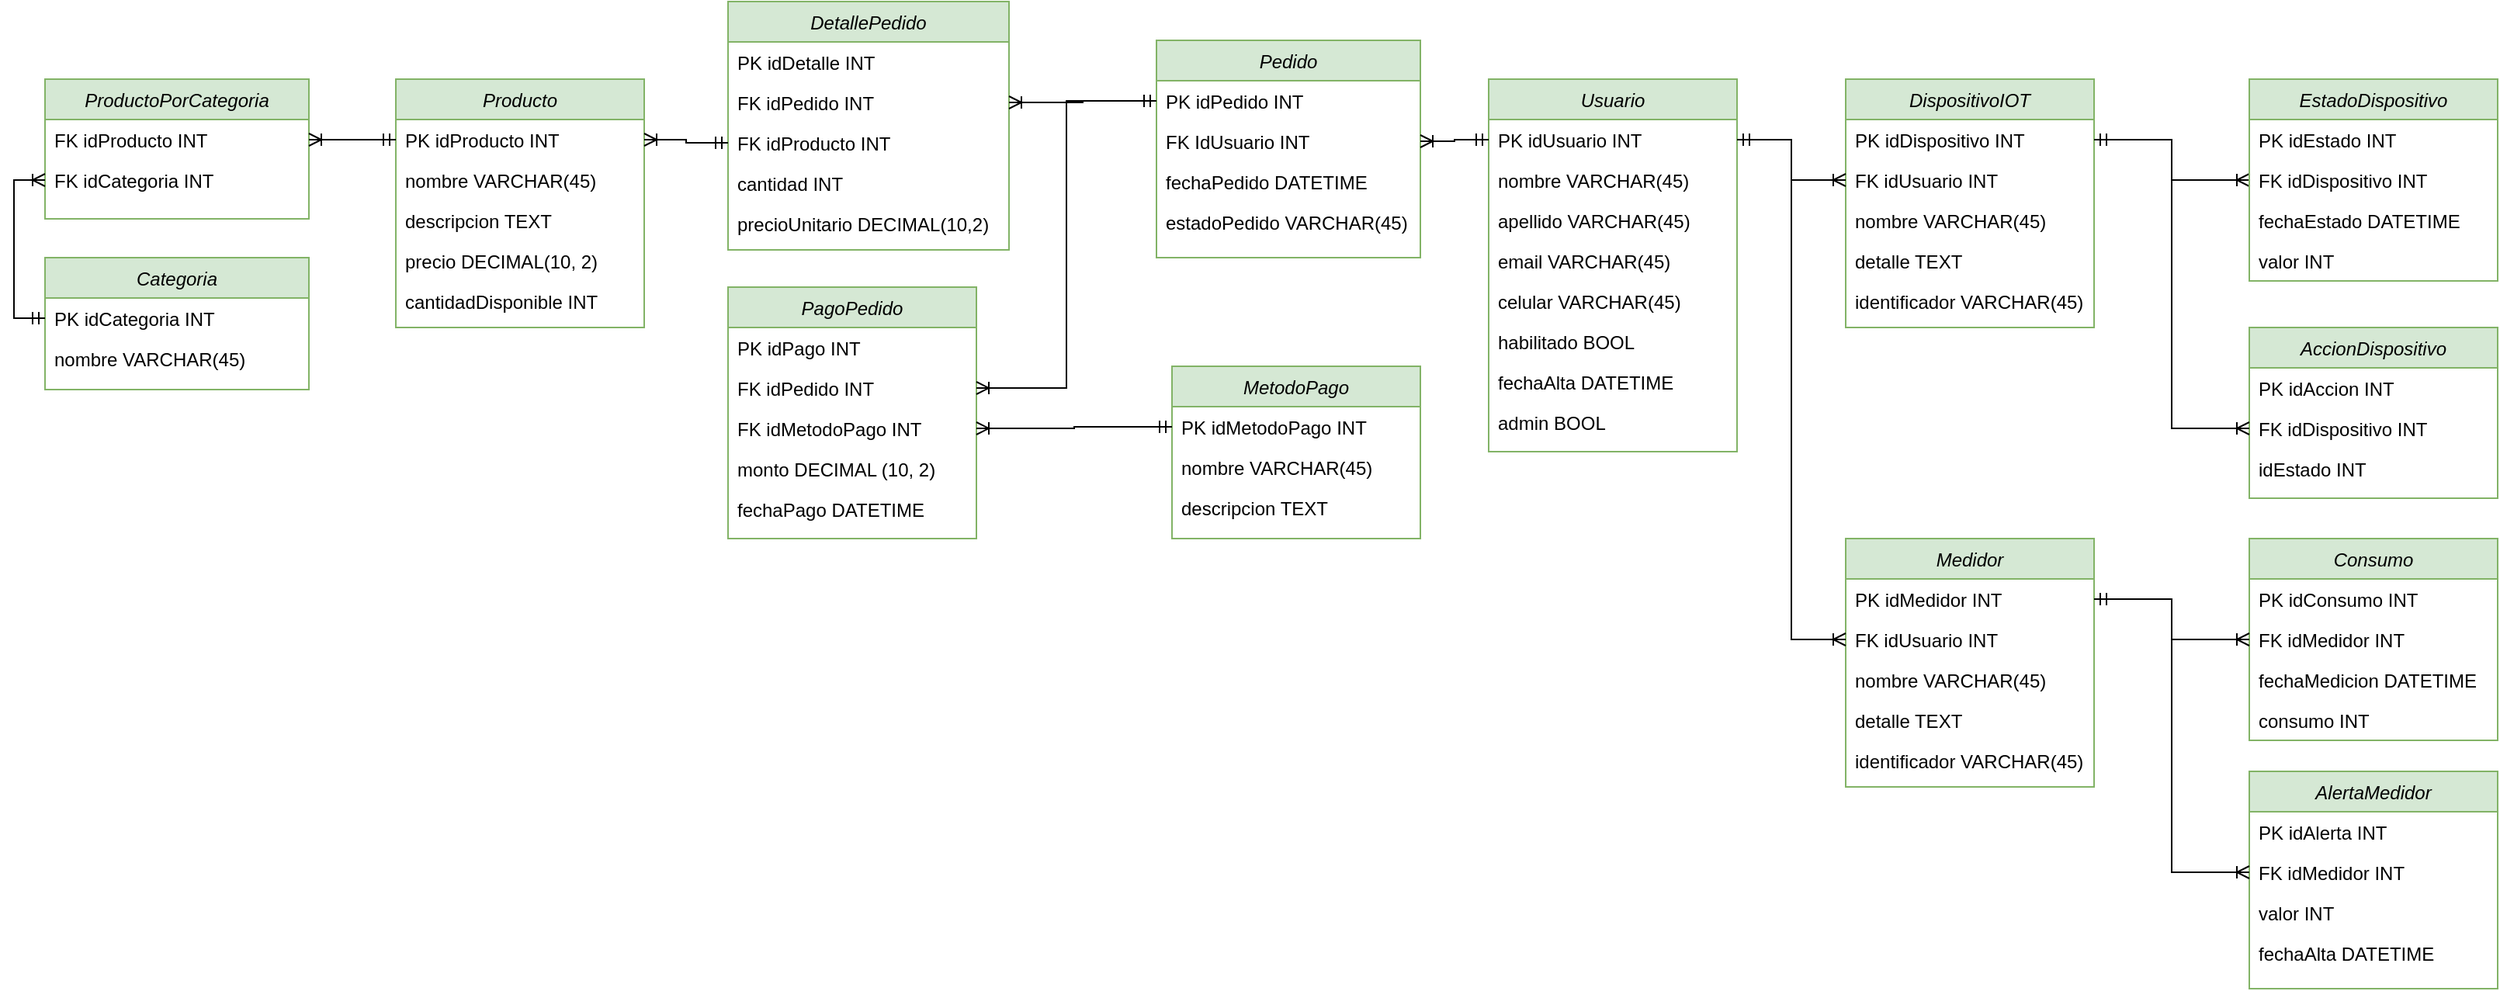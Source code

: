 <mxfile version="24.3.1" type="device">
  <diagram name="Página-1" id="Y2fhnKInKHY2g5C20b7p">
    <mxGraphModel dx="5751" dy="4567" grid="1" gridSize="10" guides="1" tooltips="1" connect="1" arrows="1" fold="1" page="1" pageScale="1" pageWidth="827" pageHeight="1169" math="0" shadow="0">
      <root>
        <mxCell id="0" />
        <mxCell id="1" parent="0" />
        <mxCell id="xrDgT1r4iZbULKUBg9Xj-1" value="Usuario" style="swimlane;fontStyle=2;align=center;verticalAlign=top;childLayout=stackLayout;horizontal=1;startSize=26;horizontalStack=0;resizeParent=1;resizeLast=0;collapsible=1;marginBottom=0;rounded=0;shadow=0;strokeWidth=1;fillColor=#d5e8d4;strokeColor=#82b366;" vertex="1" parent="1">
          <mxGeometry x="-340" y="-1130" width="160" height="240" as="geometry">
            <mxRectangle x="230" y="140" width="160" height="26" as="alternateBounds" />
          </mxGeometry>
        </mxCell>
        <mxCell id="xrDgT1r4iZbULKUBg9Xj-2" value="PK idUsuario INT" style="text;align=left;verticalAlign=top;spacingLeft=4;spacingRight=4;overflow=hidden;rotatable=0;points=[[0,0.5],[1,0.5]];portConstraint=eastwest;" vertex="1" parent="xrDgT1r4iZbULKUBg9Xj-1">
          <mxGeometry y="26" width="160" height="26" as="geometry" />
        </mxCell>
        <mxCell id="xrDgT1r4iZbULKUBg9Xj-3" value="nombre VARCHAR(45)" style="text;align=left;verticalAlign=top;spacingLeft=4;spacingRight=4;overflow=hidden;rotatable=0;points=[[0,0.5],[1,0.5]];portConstraint=eastwest;rounded=0;shadow=0;html=0;" vertex="1" parent="xrDgT1r4iZbULKUBg9Xj-1">
          <mxGeometry y="52" width="160" height="26" as="geometry" />
        </mxCell>
        <mxCell id="xrDgT1r4iZbULKUBg9Xj-4" value="apellido VARCHAR(45)" style="text;align=left;verticalAlign=top;spacingLeft=4;spacingRight=4;overflow=hidden;rotatable=0;points=[[0,0.5],[1,0.5]];portConstraint=eastwest;rounded=0;shadow=0;html=0;" vertex="1" parent="xrDgT1r4iZbULKUBg9Xj-1">
          <mxGeometry y="78" width="160" height="26" as="geometry" />
        </mxCell>
        <mxCell id="xrDgT1r4iZbULKUBg9Xj-5" value="email VARCHAR(45)" style="text;align=left;verticalAlign=top;spacingLeft=4;spacingRight=4;overflow=hidden;rotatable=0;points=[[0,0.5],[1,0.5]];portConstraint=eastwest;rounded=0;shadow=0;html=0;" vertex="1" parent="xrDgT1r4iZbULKUBg9Xj-1">
          <mxGeometry y="104" width="160" height="26" as="geometry" />
        </mxCell>
        <mxCell id="xrDgT1r4iZbULKUBg9Xj-6" value="celular VARCHAR(45)" style="text;align=left;verticalAlign=top;spacingLeft=4;spacingRight=4;overflow=hidden;rotatable=0;points=[[0,0.5],[1,0.5]];portConstraint=eastwest;rounded=0;shadow=0;html=0;" vertex="1" parent="xrDgT1r4iZbULKUBg9Xj-1">
          <mxGeometry y="130" width="160" height="26" as="geometry" />
        </mxCell>
        <mxCell id="xrDgT1r4iZbULKUBg9Xj-7" value="habilitado BOOL" style="text;align=left;verticalAlign=top;spacingLeft=4;spacingRight=4;overflow=hidden;rotatable=0;points=[[0,0.5],[1,0.5]];portConstraint=eastwest;rounded=0;shadow=0;html=0;" vertex="1" parent="xrDgT1r4iZbULKUBg9Xj-1">
          <mxGeometry y="156" width="160" height="26" as="geometry" />
        </mxCell>
        <mxCell id="xrDgT1r4iZbULKUBg9Xj-8" value="fechaAlta DATETIME" style="text;align=left;verticalAlign=top;spacingLeft=4;spacingRight=4;overflow=hidden;rotatable=0;points=[[0,0.5],[1,0.5]];portConstraint=eastwest;rounded=0;shadow=0;html=0;" vertex="1" parent="xrDgT1r4iZbULKUBg9Xj-1">
          <mxGeometry y="182" width="160" height="26" as="geometry" />
        </mxCell>
        <mxCell id="xrDgT1r4iZbULKUBg9Xj-10" value="admin BOOL" style="text;align=left;verticalAlign=top;spacingLeft=4;spacingRight=4;overflow=hidden;rotatable=0;points=[[0,0.5],[1,0.5]];portConstraint=eastwest;rounded=0;shadow=0;html=0;" vertex="1" parent="xrDgT1r4iZbULKUBg9Xj-1">
          <mxGeometry y="208" width="160" height="26" as="geometry" />
        </mxCell>
        <mxCell id="xrDgT1r4iZbULKUBg9Xj-18" value="Medidor" style="swimlane;fontStyle=2;align=center;verticalAlign=top;childLayout=stackLayout;horizontal=1;startSize=26;horizontalStack=0;resizeParent=1;resizeLast=0;collapsible=1;marginBottom=0;rounded=0;shadow=0;strokeWidth=1;fillColor=#d5e8d4;strokeColor=#82b366;" vertex="1" parent="1">
          <mxGeometry x="-110" y="-834" width="160" height="160" as="geometry">
            <mxRectangle x="550" y="140" width="160" height="26" as="alternateBounds" />
          </mxGeometry>
        </mxCell>
        <mxCell id="xrDgT1r4iZbULKUBg9Xj-19" value="PK idMedidor INT" style="text;align=left;verticalAlign=top;spacingLeft=4;spacingRight=4;overflow=hidden;rotatable=0;points=[[0,0.5],[1,0.5]];portConstraint=eastwest;" vertex="1" parent="xrDgT1r4iZbULKUBg9Xj-18">
          <mxGeometry y="26" width="160" height="26" as="geometry" />
        </mxCell>
        <mxCell id="xrDgT1r4iZbULKUBg9Xj-20" value="FK idUsuario INT" style="text;align=left;verticalAlign=top;spacingLeft=4;spacingRight=4;overflow=hidden;rotatable=0;points=[[0,0.5],[1,0.5]];portConstraint=eastwest;rounded=0;shadow=0;html=0;" vertex="1" parent="xrDgT1r4iZbULKUBg9Xj-18">
          <mxGeometry y="52" width="160" height="26" as="geometry" />
        </mxCell>
        <mxCell id="xrDgT1r4iZbULKUBg9Xj-21" value="nombre VARCHAR(45)" style="text;align=left;verticalAlign=top;spacingLeft=4;spacingRight=4;overflow=hidden;rotatable=0;points=[[0,0.5],[1,0.5]];portConstraint=eastwest;rounded=0;shadow=0;html=0;" vertex="1" parent="xrDgT1r4iZbULKUBg9Xj-18">
          <mxGeometry y="78" width="160" height="26" as="geometry" />
        </mxCell>
        <mxCell id="xrDgT1r4iZbULKUBg9Xj-22" value="detalle TEXT" style="text;align=left;verticalAlign=top;spacingLeft=4;spacingRight=4;overflow=hidden;rotatable=0;points=[[0,0.5],[1,0.5]];portConstraint=eastwest;rounded=0;shadow=0;html=0;" vertex="1" parent="xrDgT1r4iZbULKUBg9Xj-18">
          <mxGeometry y="104" width="160" height="26" as="geometry" />
        </mxCell>
        <mxCell id="xrDgT1r4iZbULKUBg9Xj-23" value="identificador VARCHAR(45)" style="text;align=left;verticalAlign=top;spacingLeft=4;spacingRight=4;overflow=hidden;rotatable=0;points=[[0,0.5],[1,0.5]];portConstraint=eastwest;rounded=0;shadow=0;html=0;" vertex="1" parent="xrDgT1r4iZbULKUBg9Xj-18">
          <mxGeometry y="130" width="160" height="26" as="geometry" />
        </mxCell>
        <mxCell id="xrDgT1r4iZbULKUBg9Xj-28" value="Consumo" style="swimlane;fontStyle=2;align=center;verticalAlign=top;childLayout=stackLayout;horizontal=1;startSize=26;horizontalStack=0;resizeParent=1;resizeLast=0;collapsible=1;marginBottom=0;rounded=0;shadow=0;strokeWidth=1;fillColor=#d5e8d4;strokeColor=#82b366;" vertex="1" parent="1">
          <mxGeometry x="150" y="-834" width="160" height="130" as="geometry">
            <mxRectangle x="550" y="140" width="160" height="26" as="alternateBounds" />
          </mxGeometry>
        </mxCell>
        <mxCell id="xrDgT1r4iZbULKUBg9Xj-29" value="PK idConsumo INT" style="text;align=left;verticalAlign=top;spacingLeft=4;spacingRight=4;overflow=hidden;rotatable=0;points=[[0,0.5],[1,0.5]];portConstraint=eastwest;" vertex="1" parent="xrDgT1r4iZbULKUBg9Xj-28">
          <mxGeometry y="26" width="160" height="26" as="geometry" />
        </mxCell>
        <mxCell id="xrDgT1r4iZbULKUBg9Xj-30" value="FK idMedidor INT" style="text;align=left;verticalAlign=top;spacingLeft=4;spacingRight=4;overflow=hidden;rotatable=0;points=[[0,0.5],[1,0.5]];portConstraint=eastwest;rounded=0;shadow=0;html=0;" vertex="1" parent="xrDgT1r4iZbULKUBg9Xj-28">
          <mxGeometry y="52" width="160" height="26" as="geometry" />
        </mxCell>
        <mxCell id="xrDgT1r4iZbULKUBg9Xj-31" value="fechaMedicion DATETIME" style="text;align=left;verticalAlign=top;spacingLeft=4;spacingRight=4;overflow=hidden;rotatable=0;points=[[0,0.5],[1,0.5]];portConstraint=eastwest;rounded=0;shadow=0;html=0;" vertex="1" parent="xrDgT1r4iZbULKUBg9Xj-28">
          <mxGeometry y="78" width="160" height="26" as="geometry" />
        </mxCell>
        <mxCell id="xrDgT1r4iZbULKUBg9Xj-32" value="consumo INT" style="text;align=left;verticalAlign=top;spacingLeft=4;spacingRight=4;overflow=hidden;rotatable=0;points=[[0,0.5],[1,0.5]];portConstraint=eastwest;rounded=0;shadow=0;html=0;" vertex="1" parent="xrDgT1r4iZbULKUBg9Xj-28">
          <mxGeometry y="104" width="160" height="26" as="geometry" />
        </mxCell>
        <mxCell id="xrDgT1r4iZbULKUBg9Xj-33" value="AlertaMedidor" style="swimlane;fontStyle=2;align=center;verticalAlign=top;childLayout=stackLayout;horizontal=1;startSize=26;horizontalStack=0;resizeParent=1;resizeLast=0;collapsible=1;marginBottom=0;rounded=0;shadow=0;strokeWidth=1;fillColor=#d5e8d4;strokeColor=#82b366;" vertex="1" parent="1">
          <mxGeometry x="150" y="-684" width="160" height="140" as="geometry">
            <mxRectangle x="230" y="140" width="160" height="26" as="alternateBounds" />
          </mxGeometry>
        </mxCell>
        <mxCell id="xrDgT1r4iZbULKUBg9Xj-34" value="PK idAlerta INT" style="text;align=left;verticalAlign=top;spacingLeft=4;spacingRight=4;overflow=hidden;rotatable=0;points=[[0,0.5],[1,0.5]];portConstraint=eastwest;" vertex="1" parent="xrDgT1r4iZbULKUBg9Xj-33">
          <mxGeometry y="26" width="160" height="26" as="geometry" />
        </mxCell>
        <mxCell id="xrDgT1r4iZbULKUBg9Xj-35" value="FK idMedidor INT" style="text;align=left;verticalAlign=top;spacingLeft=4;spacingRight=4;overflow=hidden;rotatable=0;points=[[0,0.5],[1,0.5]];portConstraint=eastwest;rounded=0;shadow=0;html=0;" vertex="1" parent="xrDgT1r4iZbULKUBg9Xj-33">
          <mxGeometry y="52" width="160" height="26" as="geometry" />
        </mxCell>
        <mxCell id="xrDgT1r4iZbULKUBg9Xj-36" value="valor INT" style="text;align=left;verticalAlign=top;spacingLeft=4;spacingRight=4;overflow=hidden;rotatable=0;points=[[0,0.5],[1,0.5]];portConstraint=eastwest;rounded=0;shadow=0;html=0;" vertex="1" parent="xrDgT1r4iZbULKUBg9Xj-33">
          <mxGeometry y="78" width="160" height="26" as="geometry" />
        </mxCell>
        <mxCell id="xrDgT1r4iZbULKUBg9Xj-37" value="fechaAlta DATETIME" style="text;align=left;verticalAlign=top;spacingLeft=4;spacingRight=4;overflow=hidden;rotatable=0;points=[[0,0.5],[1,0.5]];portConstraint=eastwest;rounded=0;shadow=0;html=0;" vertex="1" parent="xrDgT1r4iZbULKUBg9Xj-33">
          <mxGeometry y="104" width="160" height="26" as="geometry" />
        </mxCell>
        <mxCell id="xrDgT1r4iZbULKUBg9Xj-43" value="Pedido" style="swimlane;fontStyle=2;align=center;verticalAlign=top;childLayout=stackLayout;horizontal=1;startSize=26;horizontalStack=0;resizeParent=1;resizeLast=0;collapsible=1;marginBottom=0;rounded=0;shadow=0;strokeWidth=1;fillColor=#d5e8d4;strokeColor=#82b366;" vertex="1" parent="1">
          <mxGeometry x="-554" y="-1155" width="170" height="140" as="geometry">
            <mxRectangle x="230" y="140" width="160" height="26" as="alternateBounds" />
          </mxGeometry>
        </mxCell>
        <mxCell id="xrDgT1r4iZbULKUBg9Xj-44" value="PK idPedido INT" style="text;align=left;verticalAlign=top;spacingLeft=4;spacingRight=4;overflow=hidden;rotatable=0;points=[[0,0.5],[1,0.5]];portConstraint=eastwest;" vertex="1" parent="xrDgT1r4iZbULKUBg9Xj-43">
          <mxGeometry y="26" width="170" height="26" as="geometry" />
        </mxCell>
        <mxCell id="xrDgT1r4iZbULKUBg9Xj-45" value="FK IdUsuario INT" style="text;align=left;verticalAlign=top;spacingLeft=4;spacingRight=4;overflow=hidden;rotatable=0;points=[[0,0.5],[1,0.5]];portConstraint=eastwest;rounded=0;shadow=0;html=0;" vertex="1" parent="xrDgT1r4iZbULKUBg9Xj-43">
          <mxGeometry y="52" width="170" height="26" as="geometry" />
        </mxCell>
        <mxCell id="xrDgT1r4iZbULKUBg9Xj-46" value="fechaPedido DATETIME" style="text;align=left;verticalAlign=top;spacingLeft=4;spacingRight=4;overflow=hidden;rotatable=0;points=[[0,0.5],[1,0.5]];portConstraint=eastwest;rounded=0;shadow=0;html=0;" vertex="1" parent="xrDgT1r4iZbULKUBg9Xj-43">
          <mxGeometry y="78" width="170" height="26" as="geometry" />
        </mxCell>
        <mxCell id="xrDgT1r4iZbULKUBg9Xj-47" value="estadoPedido VARCHAR(45)" style="text;align=left;verticalAlign=top;spacingLeft=4;spacingRight=4;overflow=hidden;rotatable=0;points=[[0,0.5],[1,0.5]];portConstraint=eastwest;rounded=0;shadow=0;html=0;" vertex="1" parent="xrDgT1r4iZbULKUBg9Xj-43">
          <mxGeometry y="104" width="170" height="26" as="geometry" />
        </mxCell>
        <mxCell id="xrDgT1r4iZbULKUBg9Xj-53" value="PagoPedido" style="swimlane;fontStyle=2;align=center;verticalAlign=top;childLayout=stackLayout;horizontal=1;startSize=26;horizontalStack=0;resizeParent=1;resizeLast=0;collapsible=1;marginBottom=0;rounded=0;shadow=0;strokeWidth=1;fillColor=#d5e8d4;strokeColor=#82b366;" vertex="1" parent="1">
          <mxGeometry x="-830" y="-996" width="160" height="162" as="geometry">
            <mxRectangle x="230" y="140" width="160" height="26" as="alternateBounds" />
          </mxGeometry>
        </mxCell>
        <mxCell id="xrDgT1r4iZbULKUBg9Xj-54" value="PK idPago INT" style="text;align=left;verticalAlign=top;spacingLeft=4;spacingRight=4;overflow=hidden;rotatable=0;points=[[0,0.5],[1,0.5]];portConstraint=eastwest;rounded=0;shadow=0;html=0;" vertex="1" parent="xrDgT1r4iZbULKUBg9Xj-53">
          <mxGeometry y="26" width="160" height="26" as="geometry" />
        </mxCell>
        <mxCell id="xrDgT1r4iZbULKUBg9Xj-55" value="FK idPedido INT" style="text;align=left;verticalAlign=top;spacingLeft=4;spacingRight=4;overflow=hidden;rotatable=0;points=[[0,0.5],[1,0.5]];portConstraint=eastwest;" vertex="1" parent="xrDgT1r4iZbULKUBg9Xj-53">
          <mxGeometry y="52" width="160" height="26" as="geometry" />
        </mxCell>
        <mxCell id="xrDgT1r4iZbULKUBg9Xj-56" value="FK idMetodoPago INT" style="text;align=left;verticalAlign=top;spacingLeft=4;spacingRight=4;overflow=hidden;rotatable=0;points=[[0,0.5],[1,0.5]];portConstraint=eastwest;rounded=0;shadow=0;html=0;" vertex="1" parent="xrDgT1r4iZbULKUBg9Xj-53">
          <mxGeometry y="78" width="160" height="26" as="geometry" />
        </mxCell>
        <mxCell id="xrDgT1r4iZbULKUBg9Xj-57" value="monto DECIMAL (10, 2)" style="text;align=left;verticalAlign=top;spacingLeft=4;spacingRight=4;overflow=hidden;rotatable=0;points=[[0,0.5],[1,0.5]];portConstraint=eastwest;rounded=0;shadow=0;html=0;" vertex="1" parent="xrDgT1r4iZbULKUBg9Xj-53">
          <mxGeometry y="104" width="160" height="26" as="geometry" />
        </mxCell>
        <mxCell id="xrDgT1r4iZbULKUBg9Xj-58" value="fechaPago DATETIME" style="text;align=left;verticalAlign=top;spacingLeft=4;spacingRight=4;overflow=hidden;rotatable=0;points=[[0,0.5],[1,0.5]];portConstraint=eastwest;rounded=0;shadow=0;html=0;" vertex="1" parent="xrDgT1r4iZbULKUBg9Xj-53">
          <mxGeometry y="130" width="160" height="26" as="geometry" />
        </mxCell>
        <mxCell id="xrDgT1r4iZbULKUBg9Xj-63" value="MetodoPago" style="swimlane;fontStyle=2;align=center;verticalAlign=top;childLayout=stackLayout;horizontal=1;startSize=26;horizontalStack=0;resizeParent=1;resizeLast=0;collapsible=1;marginBottom=0;rounded=0;shadow=0;strokeWidth=1;fillColor=#d5e8d4;strokeColor=#82b366;" vertex="1" parent="1">
          <mxGeometry x="-544" y="-945" width="160" height="111" as="geometry">
            <mxRectangle x="230" y="140" width="160" height="26" as="alternateBounds" />
          </mxGeometry>
        </mxCell>
        <mxCell id="xrDgT1r4iZbULKUBg9Xj-64" value="PK idMetodoPago INT" style="text;align=left;verticalAlign=top;spacingLeft=4;spacingRight=4;overflow=hidden;rotatable=0;points=[[0,0.5],[1,0.5]];portConstraint=eastwest;" vertex="1" parent="xrDgT1r4iZbULKUBg9Xj-63">
          <mxGeometry y="26" width="160" height="26" as="geometry" />
        </mxCell>
        <mxCell id="xrDgT1r4iZbULKUBg9Xj-65" value="nombre VARCHAR(45)" style="text;align=left;verticalAlign=top;spacingLeft=4;spacingRight=4;overflow=hidden;rotatable=0;points=[[0,0.5],[1,0.5]];portConstraint=eastwest;rounded=0;shadow=0;html=0;" vertex="1" parent="xrDgT1r4iZbULKUBg9Xj-63">
          <mxGeometry y="52" width="160" height="26" as="geometry" />
        </mxCell>
        <mxCell id="xrDgT1r4iZbULKUBg9Xj-66" value="descripcion TEXT" style="text;align=left;verticalAlign=top;spacingLeft=4;spacingRight=4;overflow=hidden;rotatable=0;points=[[0,0.5],[1,0.5]];portConstraint=eastwest;rounded=0;shadow=0;html=0;" vertex="1" parent="xrDgT1r4iZbULKUBg9Xj-63">
          <mxGeometry y="78" width="160" height="26" as="geometry" />
        </mxCell>
        <mxCell id="xrDgT1r4iZbULKUBg9Xj-71" value="DetallePedido" style="swimlane;fontStyle=2;align=center;verticalAlign=top;childLayout=stackLayout;horizontal=1;startSize=26;horizontalStack=0;resizeParent=1;resizeLast=0;collapsible=1;marginBottom=0;rounded=0;shadow=0;strokeWidth=1;fillColor=#d5e8d4;strokeColor=#82b366;" vertex="1" parent="1">
          <mxGeometry x="-830" y="-1180" width="181" height="160" as="geometry">
            <mxRectangle x="230" y="140" width="160" height="26" as="alternateBounds" />
          </mxGeometry>
        </mxCell>
        <mxCell id="xrDgT1r4iZbULKUBg9Xj-72" value="PK idDetalle INT  " style="text;align=left;verticalAlign=top;spacingLeft=4;spacingRight=4;overflow=hidden;rotatable=0;points=[[0,0.5],[1,0.5]];portConstraint=eastwest;" vertex="1" parent="xrDgT1r4iZbULKUBg9Xj-71">
          <mxGeometry y="26" width="181" height="26" as="geometry" />
        </mxCell>
        <mxCell id="xrDgT1r4iZbULKUBg9Xj-73" value="FK idPedido INT" style="text;align=left;verticalAlign=top;spacingLeft=4;spacingRight=4;overflow=hidden;rotatable=0;points=[[0,0.5],[1,0.5]];portConstraint=eastwest;rounded=0;shadow=0;html=0;" vertex="1" parent="xrDgT1r4iZbULKUBg9Xj-71">
          <mxGeometry y="52" width="181" height="26" as="geometry" />
        </mxCell>
        <mxCell id="xrDgT1r4iZbULKUBg9Xj-74" value="FK idProducto INT" style="text;align=left;verticalAlign=top;spacingLeft=4;spacingRight=4;overflow=hidden;rotatable=0;points=[[0,0.5],[1,0.5]];portConstraint=eastwest;rounded=0;shadow=0;html=0;" vertex="1" parent="xrDgT1r4iZbULKUBg9Xj-71">
          <mxGeometry y="78" width="181" height="26" as="geometry" />
        </mxCell>
        <mxCell id="xrDgT1r4iZbULKUBg9Xj-75" value="cantidad INT" style="text;align=left;verticalAlign=top;spacingLeft=4;spacingRight=4;overflow=hidden;rotatable=0;points=[[0,0.5],[1,0.5]];portConstraint=eastwest;rounded=0;shadow=0;html=0;" vertex="1" parent="xrDgT1r4iZbULKUBg9Xj-71">
          <mxGeometry y="104" width="181" height="26" as="geometry" />
        </mxCell>
        <mxCell id="xrDgT1r4iZbULKUBg9Xj-76" value="precioUnitario DECIMAL(10,2)" style="text;align=left;verticalAlign=top;spacingLeft=4;spacingRight=4;overflow=hidden;rotatable=0;points=[[0,0.5],[1,0.5]];portConstraint=eastwest;rounded=0;shadow=0;html=0;" vertex="1" parent="xrDgT1r4iZbULKUBg9Xj-71">
          <mxGeometry y="130" width="181" height="26" as="geometry" />
        </mxCell>
        <mxCell id="xrDgT1r4iZbULKUBg9Xj-81" value="Producto" style="swimlane;fontStyle=2;align=center;verticalAlign=top;childLayout=stackLayout;horizontal=1;startSize=26;horizontalStack=0;resizeParent=1;resizeLast=0;collapsible=1;marginBottom=0;rounded=0;shadow=0;strokeWidth=1;fillColor=#d5e8d4;strokeColor=#82b366;" vertex="1" parent="1">
          <mxGeometry x="-1044" y="-1130" width="160" height="160" as="geometry">
            <mxRectangle x="230" y="140" width="160" height="26" as="alternateBounds" />
          </mxGeometry>
        </mxCell>
        <mxCell id="xrDgT1r4iZbULKUBg9Xj-82" value="PK idProducto INT" style="text;align=left;verticalAlign=top;spacingLeft=4;spacingRight=4;overflow=hidden;rotatable=0;points=[[0,0.5],[1,0.5]];portConstraint=eastwest;" vertex="1" parent="xrDgT1r4iZbULKUBg9Xj-81">
          <mxGeometry y="26" width="160" height="26" as="geometry" />
        </mxCell>
        <mxCell id="xrDgT1r4iZbULKUBg9Xj-83" value="nombre VARCHAR(45)" style="text;align=left;verticalAlign=top;spacingLeft=4;spacingRight=4;overflow=hidden;rotatable=0;points=[[0,0.5],[1,0.5]];portConstraint=eastwest;rounded=0;shadow=0;html=0;" vertex="1" parent="xrDgT1r4iZbULKUBg9Xj-81">
          <mxGeometry y="52" width="160" height="26" as="geometry" />
        </mxCell>
        <mxCell id="xrDgT1r4iZbULKUBg9Xj-84" value="descripcion TEXT" style="text;align=left;verticalAlign=top;spacingLeft=4;spacingRight=4;overflow=hidden;rotatable=0;points=[[0,0.5],[1,0.5]];portConstraint=eastwest;rounded=0;shadow=0;html=0;" vertex="1" parent="xrDgT1r4iZbULKUBg9Xj-81">
          <mxGeometry y="78" width="160" height="26" as="geometry" />
        </mxCell>
        <mxCell id="xrDgT1r4iZbULKUBg9Xj-85" value="precio DECIMAL(10, 2)" style="text;align=left;verticalAlign=top;spacingLeft=4;spacingRight=4;overflow=hidden;rotatable=0;points=[[0,0.5],[1,0.5]];portConstraint=eastwest;rounded=0;shadow=0;html=0;" vertex="1" parent="xrDgT1r4iZbULKUBg9Xj-81">
          <mxGeometry y="104" width="160" height="26" as="geometry" />
        </mxCell>
        <mxCell id="xrDgT1r4iZbULKUBg9Xj-86" value="cantidadDisponible INT" style="text;align=left;verticalAlign=top;spacingLeft=4;spacingRight=4;overflow=hidden;rotatable=0;points=[[0,0.5],[1,0.5]];portConstraint=eastwest;rounded=0;shadow=0;html=0;" vertex="1" parent="xrDgT1r4iZbULKUBg9Xj-81">
          <mxGeometry y="130" width="160" height="26" as="geometry" />
        </mxCell>
        <mxCell id="xrDgT1r4iZbULKUBg9Xj-91" value="ProductoPorCategoria" style="swimlane;fontStyle=2;align=center;verticalAlign=top;childLayout=stackLayout;horizontal=1;startSize=26;horizontalStack=0;resizeParent=1;resizeLast=0;collapsible=1;marginBottom=0;rounded=0;shadow=0;strokeWidth=1;fillColor=#d5e8d4;strokeColor=#82b366;" vertex="1" parent="1">
          <mxGeometry x="-1270" y="-1130" width="170" height="90" as="geometry">
            <mxRectangle x="230" y="140" width="160" height="26" as="alternateBounds" />
          </mxGeometry>
        </mxCell>
        <mxCell id="xrDgT1r4iZbULKUBg9Xj-92" value="FK idProducto INT" style="text;align=left;verticalAlign=top;spacingLeft=4;spacingRight=4;overflow=hidden;rotatable=0;points=[[0,0.5],[1,0.5]];portConstraint=eastwest;" vertex="1" parent="xrDgT1r4iZbULKUBg9Xj-91">
          <mxGeometry y="26" width="170" height="26" as="geometry" />
        </mxCell>
        <mxCell id="xrDgT1r4iZbULKUBg9Xj-93" value="FK idCategoria INT" style="text;align=left;verticalAlign=top;spacingLeft=4;spacingRight=4;overflow=hidden;rotatable=0;points=[[0,0.5],[1,0.5]];portConstraint=eastwest;rounded=0;shadow=0;html=0;" vertex="1" parent="xrDgT1r4iZbULKUBg9Xj-91">
          <mxGeometry y="52" width="170" height="26" as="geometry" />
        </mxCell>
        <mxCell id="xrDgT1r4iZbULKUBg9Xj-98" value="Categoria" style="swimlane;fontStyle=2;align=center;verticalAlign=top;childLayout=stackLayout;horizontal=1;startSize=26;horizontalStack=0;resizeParent=1;resizeLast=0;collapsible=1;marginBottom=0;rounded=0;shadow=0;strokeWidth=1;fillColor=#d5e8d4;strokeColor=#82b366;" vertex="1" parent="1">
          <mxGeometry x="-1270" y="-1015" width="170" height="85" as="geometry">
            <mxRectangle x="230" y="140" width="160" height="26" as="alternateBounds" />
          </mxGeometry>
        </mxCell>
        <mxCell id="xrDgT1r4iZbULKUBg9Xj-99" value="PK idCategoria INT" style="text;align=left;verticalAlign=top;spacingLeft=4;spacingRight=4;overflow=hidden;rotatable=0;points=[[0,0.5],[1,0.5]];portConstraint=eastwest;" vertex="1" parent="xrDgT1r4iZbULKUBg9Xj-98">
          <mxGeometry y="26" width="170" height="26" as="geometry" />
        </mxCell>
        <mxCell id="xrDgT1r4iZbULKUBg9Xj-100" value="nombre VARCHAR(45)" style="text;align=left;verticalAlign=top;spacingLeft=4;spacingRight=4;overflow=hidden;rotatable=0;points=[[0,0.5],[1,0.5]];portConstraint=eastwest;rounded=0;shadow=0;html=0;" vertex="1" parent="xrDgT1r4iZbULKUBg9Xj-98">
          <mxGeometry y="52" width="170" height="26" as="geometry" />
        </mxCell>
        <mxCell id="xrDgT1r4iZbULKUBg9Xj-105" value="DispositivoIOT" style="swimlane;fontStyle=2;align=center;verticalAlign=top;childLayout=stackLayout;horizontal=1;startSize=26;horizontalStack=0;resizeParent=1;resizeLast=0;collapsible=1;marginBottom=0;rounded=0;shadow=0;strokeWidth=1;fillColor=#d5e8d4;strokeColor=#82b366;" vertex="1" parent="1">
          <mxGeometry x="-110" y="-1130" width="160" height="160" as="geometry">
            <mxRectangle x="550" y="140" width="160" height="26" as="alternateBounds" />
          </mxGeometry>
        </mxCell>
        <mxCell id="xrDgT1r4iZbULKUBg9Xj-106" value="PK idDispositivo INT" style="text;align=left;verticalAlign=top;spacingLeft=4;spacingRight=4;overflow=hidden;rotatable=0;points=[[0,0.5],[1,0.5]];portConstraint=eastwest;" vertex="1" parent="xrDgT1r4iZbULKUBg9Xj-105">
          <mxGeometry y="26" width="160" height="26" as="geometry" />
        </mxCell>
        <mxCell id="xrDgT1r4iZbULKUBg9Xj-107" value="FK idUsuario INT" style="text;align=left;verticalAlign=top;spacingLeft=4;spacingRight=4;overflow=hidden;rotatable=0;points=[[0,0.5],[1,0.5]];portConstraint=eastwest;rounded=0;shadow=0;html=0;" vertex="1" parent="xrDgT1r4iZbULKUBg9Xj-105">
          <mxGeometry y="52" width="160" height="26" as="geometry" />
        </mxCell>
        <mxCell id="xrDgT1r4iZbULKUBg9Xj-108" value="nombre VARCHAR(45)" style="text;align=left;verticalAlign=top;spacingLeft=4;spacingRight=4;overflow=hidden;rotatable=0;points=[[0,0.5],[1,0.5]];portConstraint=eastwest;rounded=0;shadow=0;html=0;" vertex="1" parent="xrDgT1r4iZbULKUBg9Xj-105">
          <mxGeometry y="78" width="160" height="26" as="geometry" />
        </mxCell>
        <mxCell id="xrDgT1r4iZbULKUBg9Xj-109" value="detalle TEXT" style="text;align=left;verticalAlign=top;spacingLeft=4;spacingRight=4;overflow=hidden;rotatable=0;points=[[0,0.5],[1,0.5]];portConstraint=eastwest;rounded=0;shadow=0;html=0;" vertex="1" parent="xrDgT1r4iZbULKUBg9Xj-105">
          <mxGeometry y="104" width="160" height="26" as="geometry" />
        </mxCell>
        <mxCell id="xrDgT1r4iZbULKUBg9Xj-110" value="identificador VARCHAR(45)" style="text;align=left;verticalAlign=top;spacingLeft=4;spacingRight=4;overflow=hidden;rotatable=0;points=[[0,0.5],[1,0.5]];portConstraint=eastwest;rounded=0;shadow=0;html=0;" vertex="1" parent="xrDgT1r4iZbULKUBg9Xj-105">
          <mxGeometry y="130" width="160" height="26" as="geometry" />
        </mxCell>
        <mxCell id="xrDgT1r4iZbULKUBg9Xj-115" value="AccionDispositivo" style="swimlane;fontStyle=2;align=center;verticalAlign=top;childLayout=stackLayout;horizontal=1;startSize=26;horizontalStack=0;resizeParent=1;resizeLast=0;collapsible=1;marginBottom=0;rounded=0;shadow=0;strokeWidth=1;fillColor=#d5e8d4;strokeColor=#82b366;" vertex="1" parent="1">
          <mxGeometry x="150" y="-970" width="160" height="110" as="geometry">
            <mxRectangle x="230" y="140" width="160" height="26" as="alternateBounds" />
          </mxGeometry>
        </mxCell>
        <mxCell id="xrDgT1r4iZbULKUBg9Xj-116" value="PK idAccion INT" style="text;align=left;verticalAlign=top;spacingLeft=4;spacingRight=4;overflow=hidden;rotatable=0;points=[[0,0.5],[1,0.5]];portConstraint=eastwest;" vertex="1" parent="xrDgT1r4iZbULKUBg9Xj-115">
          <mxGeometry y="26" width="160" height="26" as="geometry" />
        </mxCell>
        <mxCell id="xrDgT1r4iZbULKUBg9Xj-117" value="FK idDispositivo INT" style="text;align=left;verticalAlign=top;spacingLeft=4;spacingRight=4;overflow=hidden;rotatable=0;points=[[0,0.5],[1,0.5]];portConstraint=eastwest;rounded=0;shadow=0;html=0;" vertex="1" parent="xrDgT1r4iZbULKUBg9Xj-115">
          <mxGeometry y="52" width="160" height="26" as="geometry" />
        </mxCell>
        <mxCell id="xrDgT1r4iZbULKUBg9Xj-118" value="idEstado INT" style="text;align=left;verticalAlign=top;spacingLeft=4;spacingRight=4;overflow=hidden;rotatable=0;points=[[0,0.5],[1,0.5]];portConstraint=eastwest;rounded=0;shadow=0;html=0;" vertex="1" parent="xrDgT1r4iZbULKUBg9Xj-115">
          <mxGeometry y="78" width="160" height="26" as="geometry" />
        </mxCell>
        <mxCell id="xrDgT1r4iZbULKUBg9Xj-124" style="edgeStyle=orthogonalEdgeStyle;rounded=0;orthogonalLoop=1;jettySize=auto;html=1;exitX=0;exitY=0.5;exitDx=0;exitDy=0;entryX=1;entryY=0.5;entryDx=0;entryDy=0;strokeColor=default;align=center;verticalAlign=middle;fontFamily=Helvetica;fontSize=11;fontColor=default;labelBackgroundColor=default;startArrow=ERoneToMany;startFill=0;endArrow=ERmandOne;endFill=0;" edge="1" parent="1" source="xrDgT1r4iZbULKUBg9Xj-125" target="xrDgT1r4iZbULKUBg9Xj-106">
          <mxGeometry relative="1" as="geometry" />
        </mxCell>
        <mxCell id="xrDgT1r4iZbULKUBg9Xj-125" value="EstadoDispositivo" style="swimlane;fontStyle=2;align=center;verticalAlign=top;childLayout=stackLayout;horizontal=1;startSize=26;horizontalStack=0;resizeParent=1;resizeLast=0;collapsible=1;marginBottom=0;rounded=0;shadow=0;strokeWidth=1;fillColor=#d5e8d4;strokeColor=#82b366;" vertex="1" parent="1">
          <mxGeometry x="150" y="-1130" width="160" height="130" as="geometry">
            <mxRectangle x="550" y="140" width="160" height="26" as="alternateBounds" />
          </mxGeometry>
        </mxCell>
        <mxCell id="xrDgT1r4iZbULKUBg9Xj-126" value="PK idEstado INT" style="text;align=left;verticalAlign=top;spacingLeft=4;spacingRight=4;overflow=hidden;rotatable=0;points=[[0,0.5],[1,0.5]];portConstraint=eastwest;" vertex="1" parent="xrDgT1r4iZbULKUBg9Xj-125">
          <mxGeometry y="26" width="160" height="26" as="geometry" />
        </mxCell>
        <mxCell id="xrDgT1r4iZbULKUBg9Xj-127" value="FK idDispositivo INT" style="text;align=left;verticalAlign=top;spacingLeft=4;spacingRight=4;overflow=hidden;rotatable=0;points=[[0,0.5],[1,0.5]];portConstraint=eastwest;rounded=0;shadow=0;html=0;" vertex="1" parent="xrDgT1r4iZbULKUBg9Xj-125">
          <mxGeometry y="52" width="160" height="26" as="geometry" />
        </mxCell>
        <mxCell id="xrDgT1r4iZbULKUBg9Xj-128" value="fechaEstado DATETIME" style="text;align=left;verticalAlign=top;spacingLeft=4;spacingRight=4;overflow=hidden;rotatable=0;points=[[0,0.5],[1,0.5]];portConstraint=eastwest;rounded=0;shadow=0;html=0;" vertex="1" parent="xrDgT1r4iZbULKUBg9Xj-125">
          <mxGeometry y="78" width="160" height="26" as="geometry" />
        </mxCell>
        <mxCell id="xrDgT1r4iZbULKUBg9Xj-129" value="valor INT" style="text;align=left;verticalAlign=top;spacingLeft=4;spacingRight=4;overflow=hidden;rotatable=0;points=[[0,0.5],[1,0.5]];portConstraint=eastwest;rounded=0;shadow=0;html=0;" vertex="1" parent="xrDgT1r4iZbULKUBg9Xj-125">
          <mxGeometry y="104" width="160" height="26" as="geometry" />
        </mxCell>
        <mxCell id="xrDgT1r4iZbULKUBg9Xj-130" style="edgeStyle=orthogonalEdgeStyle;rounded=0;orthogonalLoop=1;jettySize=auto;html=1;exitX=0;exitY=0.5;exitDx=0;exitDy=0;strokeColor=default;align=center;verticalAlign=middle;fontFamily=Helvetica;fontSize=11;fontColor=default;labelBackgroundColor=default;startArrow=ERoneToMany;startFill=0;endArrow=ERmandOne;endFill=0;" edge="1" parent="1" source="xrDgT1r4iZbULKUBg9Xj-107" target="xrDgT1r4iZbULKUBg9Xj-2">
          <mxGeometry relative="1" as="geometry" />
        </mxCell>
        <mxCell id="xrDgT1r4iZbULKUBg9Xj-131" style="edgeStyle=orthogonalEdgeStyle;rounded=0;orthogonalLoop=1;jettySize=auto;html=1;exitX=0;exitY=0.5;exitDx=0;exitDy=0;entryX=1;entryY=0.5;entryDx=0;entryDy=0;strokeColor=default;align=center;verticalAlign=middle;fontFamily=Helvetica;fontSize=11;fontColor=default;labelBackgroundColor=default;startArrow=ERoneToMany;startFill=0;endArrow=ERmandOne;endFill=0;" edge="1" parent="1" source="xrDgT1r4iZbULKUBg9Xj-30" target="xrDgT1r4iZbULKUBg9Xj-19">
          <mxGeometry relative="1" as="geometry" />
        </mxCell>
        <mxCell id="xrDgT1r4iZbULKUBg9Xj-132" style="edgeStyle=orthogonalEdgeStyle;rounded=0;orthogonalLoop=1;jettySize=auto;html=1;exitX=0;exitY=0.5;exitDx=0;exitDy=0;entryX=1;entryY=0.5;entryDx=0;entryDy=0;strokeColor=default;align=center;verticalAlign=middle;fontFamily=Helvetica;fontSize=11;fontColor=default;labelBackgroundColor=default;startArrow=ERoneToMany;startFill=0;endArrow=ERmandOne;endFill=0;" edge="1" parent="1" source="xrDgT1r4iZbULKUBg9Xj-35" target="xrDgT1r4iZbULKUBg9Xj-19">
          <mxGeometry relative="1" as="geometry" />
        </mxCell>
        <mxCell id="xrDgT1r4iZbULKUBg9Xj-133" style="edgeStyle=orthogonalEdgeStyle;rounded=0;orthogonalLoop=1;jettySize=auto;html=1;exitX=0;exitY=0.5;exitDx=0;exitDy=0;entryX=1;entryY=0.5;entryDx=0;entryDy=0;strokeColor=default;align=center;verticalAlign=middle;fontFamily=Helvetica;fontSize=11;fontColor=default;labelBackgroundColor=default;startArrow=ERoneToMany;startFill=0;endArrow=ERmandOne;endFill=0;" edge="1" parent="1" source="xrDgT1r4iZbULKUBg9Xj-117" target="xrDgT1r4iZbULKUBg9Xj-106">
          <mxGeometry relative="1" as="geometry" />
        </mxCell>
        <mxCell id="xrDgT1r4iZbULKUBg9Xj-134" style="edgeStyle=orthogonalEdgeStyle;rounded=0;orthogonalLoop=1;jettySize=auto;html=1;exitX=1;exitY=0.5;exitDx=0;exitDy=0;strokeColor=default;align=center;verticalAlign=middle;fontFamily=Helvetica;fontSize=11;fontColor=default;labelBackgroundColor=default;startArrow=ERoneToMany;startFill=0;endArrow=ERmandOne;endFill=0;" edge="1" parent="1" source="xrDgT1r4iZbULKUBg9Xj-45" target="xrDgT1r4iZbULKUBg9Xj-2">
          <mxGeometry relative="1" as="geometry" />
        </mxCell>
        <mxCell id="xrDgT1r4iZbULKUBg9Xj-135" style="edgeStyle=orthogonalEdgeStyle;rounded=0;orthogonalLoop=1;jettySize=auto;html=1;exitX=0;exitY=0.5;exitDx=0;exitDy=0;entryX=0;entryY=0.5;entryDx=0;entryDy=0;strokeColor=default;align=center;verticalAlign=middle;fontFamily=Helvetica;fontSize=11;fontColor=default;labelBackgroundColor=default;startArrow=ERoneToMany;startFill=0;endArrow=ERmandOne;endFill=0;" edge="1" parent="1" source="xrDgT1r4iZbULKUBg9Xj-93" target="xrDgT1r4iZbULKUBg9Xj-99">
          <mxGeometry relative="1" as="geometry" />
        </mxCell>
        <mxCell id="xrDgT1r4iZbULKUBg9Xj-136" style="edgeStyle=orthogonalEdgeStyle;rounded=0;orthogonalLoop=1;jettySize=auto;html=1;entryX=0;entryY=0.5;entryDx=0;entryDy=0;endArrow=ERmandOne;endFill=0;startArrow=ERoneToMany;startFill=0;" edge="1" parent="1" source="xrDgT1r4iZbULKUBg9Xj-92" target="xrDgT1r4iZbULKUBg9Xj-82">
          <mxGeometry relative="1" as="geometry" />
        </mxCell>
        <mxCell id="xrDgT1r4iZbULKUBg9Xj-137" style="edgeStyle=orthogonalEdgeStyle;rounded=0;orthogonalLoop=1;jettySize=auto;html=1;entryX=0;entryY=0.5;entryDx=0;entryDy=0;strokeColor=default;align=center;verticalAlign=middle;fontFamily=Helvetica;fontSize=11;fontColor=default;labelBackgroundColor=default;startArrow=ERoneToMany;startFill=0;endArrow=ERmandOne;endFill=0;" edge="1" parent="1" source="xrDgT1r4iZbULKUBg9Xj-73" target="xrDgT1r4iZbULKUBg9Xj-44">
          <mxGeometry relative="1" as="geometry" />
        </mxCell>
        <mxCell id="xrDgT1r4iZbULKUBg9Xj-138" style="edgeStyle=orthogonalEdgeStyle;rounded=0;orthogonalLoop=1;jettySize=auto;html=1;entryX=0;entryY=0.5;entryDx=0;entryDy=0;strokeColor=default;align=center;verticalAlign=middle;fontFamily=Helvetica;fontSize=11;fontColor=default;labelBackgroundColor=default;startArrow=ERoneToMany;startFill=0;endArrow=ERmandOne;endFill=0;" edge="1" parent="1" source="xrDgT1r4iZbULKUBg9Xj-82" target="xrDgT1r4iZbULKUBg9Xj-74">
          <mxGeometry relative="1" as="geometry" />
        </mxCell>
        <mxCell id="xrDgT1r4iZbULKUBg9Xj-139" style="edgeStyle=orthogonalEdgeStyle;rounded=0;orthogonalLoop=1;jettySize=auto;html=1;strokeColor=default;align=center;verticalAlign=middle;fontFamily=Helvetica;fontSize=11;fontColor=default;labelBackgroundColor=default;startArrow=ERoneToMany;startFill=0;endArrow=ERmandOne;endFill=0;" edge="1" parent="1" source="xrDgT1r4iZbULKUBg9Xj-55" target="xrDgT1r4iZbULKUBg9Xj-44">
          <mxGeometry relative="1" as="geometry" />
        </mxCell>
        <mxCell id="xrDgT1r4iZbULKUBg9Xj-140" style="edgeStyle=orthogonalEdgeStyle;rounded=0;orthogonalLoop=1;jettySize=auto;html=1;strokeColor=default;align=center;verticalAlign=middle;fontFamily=Helvetica;fontSize=11;fontColor=default;labelBackgroundColor=default;startArrow=ERoneToMany;startFill=0;endArrow=ERmandOne;endFill=0;" edge="1" parent="1" source="xrDgT1r4iZbULKUBg9Xj-56" target="xrDgT1r4iZbULKUBg9Xj-64">
          <mxGeometry relative="1" as="geometry" />
        </mxCell>
        <mxCell id="xrDgT1r4iZbULKUBg9Xj-141" style="edgeStyle=orthogonalEdgeStyle;rounded=0;orthogonalLoop=1;jettySize=auto;html=1;exitX=0;exitY=0.5;exitDx=0;exitDy=0;entryX=1;entryY=0.5;entryDx=0;entryDy=0;strokeColor=default;align=center;verticalAlign=middle;fontFamily=Helvetica;fontSize=11;fontColor=default;labelBackgroundColor=default;startArrow=ERoneToMany;startFill=0;endArrow=ERmandOne;endFill=0;" edge="1" parent="1" source="xrDgT1r4iZbULKUBg9Xj-20" target="xrDgT1r4iZbULKUBg9Xj-2">
          <mxGeometry relative="1" as="geometry" />
        </mxCell>
      </root>
    </mxGraphModel>
  </diagram>
</mxfile>
